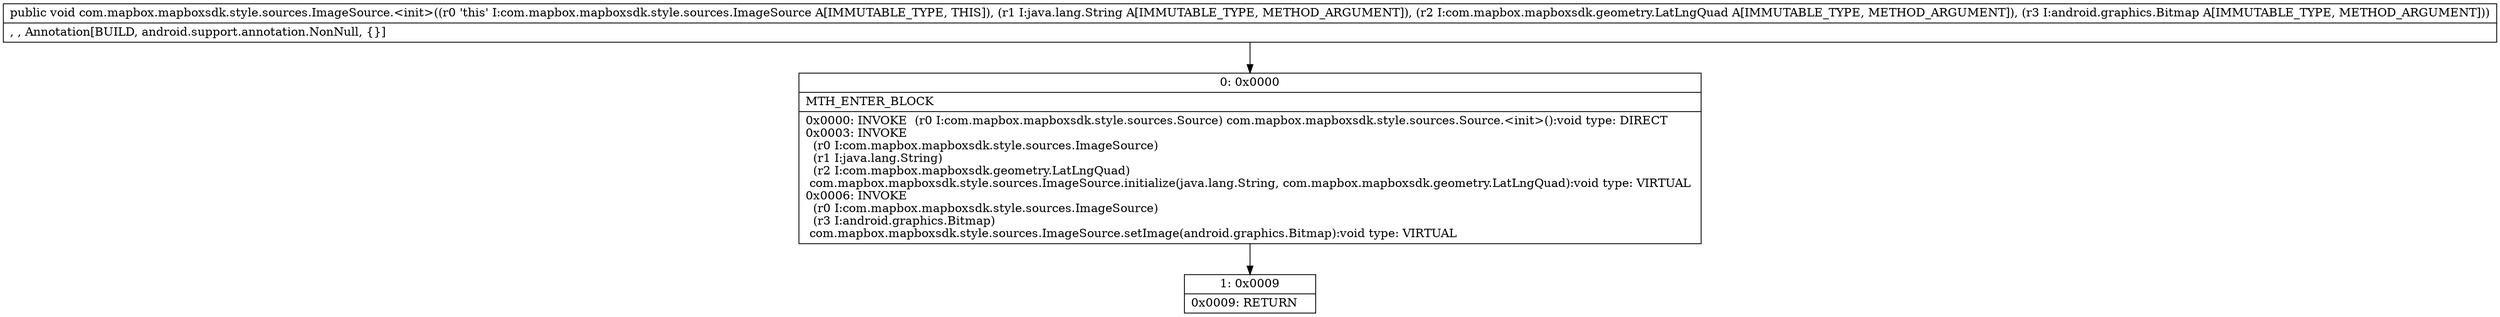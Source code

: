 digraph "CFG forcom.mapbox.mapboxsdk.style.sources.ImageSource.\<init\>(Ljava\/lang\/String;Lcom\/mapbox\/mapboxsdk\/geometry\/LatLngQuad;Landroid\/graphics\/Bitmap;)V" {
Node_0 [shape=record,label="{0\:\ 0x0000|MTH_ENTER_BLOCK\l|0x0000: INVOKE  (r0 I:com.mapbox.mapboxsdk.style.sources.Source) com.mapbox.mapboxsdk.style.sources.Source.\<init\>():void type: DIRECT \l0x0003: INVOKE  \l  (r0 I:com.mapbox.mapboxsdk.style.sources.ImageSource)\l  (r1 I:java.lang.String)\l  (r2 I:com.mapbox.mapboxsdk.geometry.LatLngQuad)\l com.mapbox.mapboxsdk.style.sources.ImageSource.initialize(java.lang.String, com.mapbox.mapboxsdk.geometry.LatLngQuad):void type: VIRTUAL \l0x0006: INVOKE  \l  (r0 I:com.mapbox.mapboxsdk.style.sources.ImageSource)\l  (r3 I:android.graphics.Bitmap)\l com.mapbox.mapboxsdk.style.sources.ImageSource.setImage(android.graphics.Bitmap):void type: VIRTUAL \l}"];
Node_1 [shape=record,label="{1\:\ 0x0009|0x0009: RETURN   \l}"];
MethodNode[shape=record,label="{public void com.mapbox.mapboxsdk.style.sources.ImageSource.\<init\>((r0 'this' I:com.mapbox.mapboxsdk.style.sources.ImageSource A[IMMUTABLE_TYPE, THIS]), (r1 I:java.lang.String A[IMMUTABLE_TYPE, METHOD_ARGUMENT]), (r2 I:com.mapbox.mapboxsdk.geometry.LatLngQuad A[IMMUTABLE_TYPE, METHOD_ARGUMENT]), (r3 I:android.graphics.Bitmap A[IMMUTABLE_TYPE, METHOD_ARGUMENT]))  | , , Annotation[BUILD, android.support.annotation.NonNull, \{\}]\l}"];
MethodNode -> Node_0;
Node_0 -> Node_1;
}

